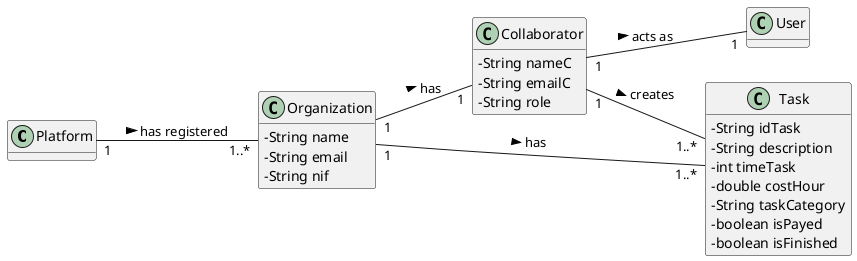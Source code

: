 @startuml
skinparam classAttributeIconSize 0
hide methods
left to right direction

class Platform{
}


class Organization {
  -String name
  -String email
  -String nif
}

class Collaborator{
  -String nameC
  -String emailC
  -String role
}

class Task {
  -String idTask
  -String description
  -int timeTask
  -double costHour
  -String taskCategory
  -boolean isPayed
  -boolean isFinished
}



class User {
}



Platform "1" -- "1..*" Organization: has registered >


Organization "1" -- "1" Collaborator: has >
Organization "1" -- "1..*" Task: has >



Collaborator "1" -- "1..*" Task: creates >

Collaborator "1" -- "1" User: acts as >










@enduml
